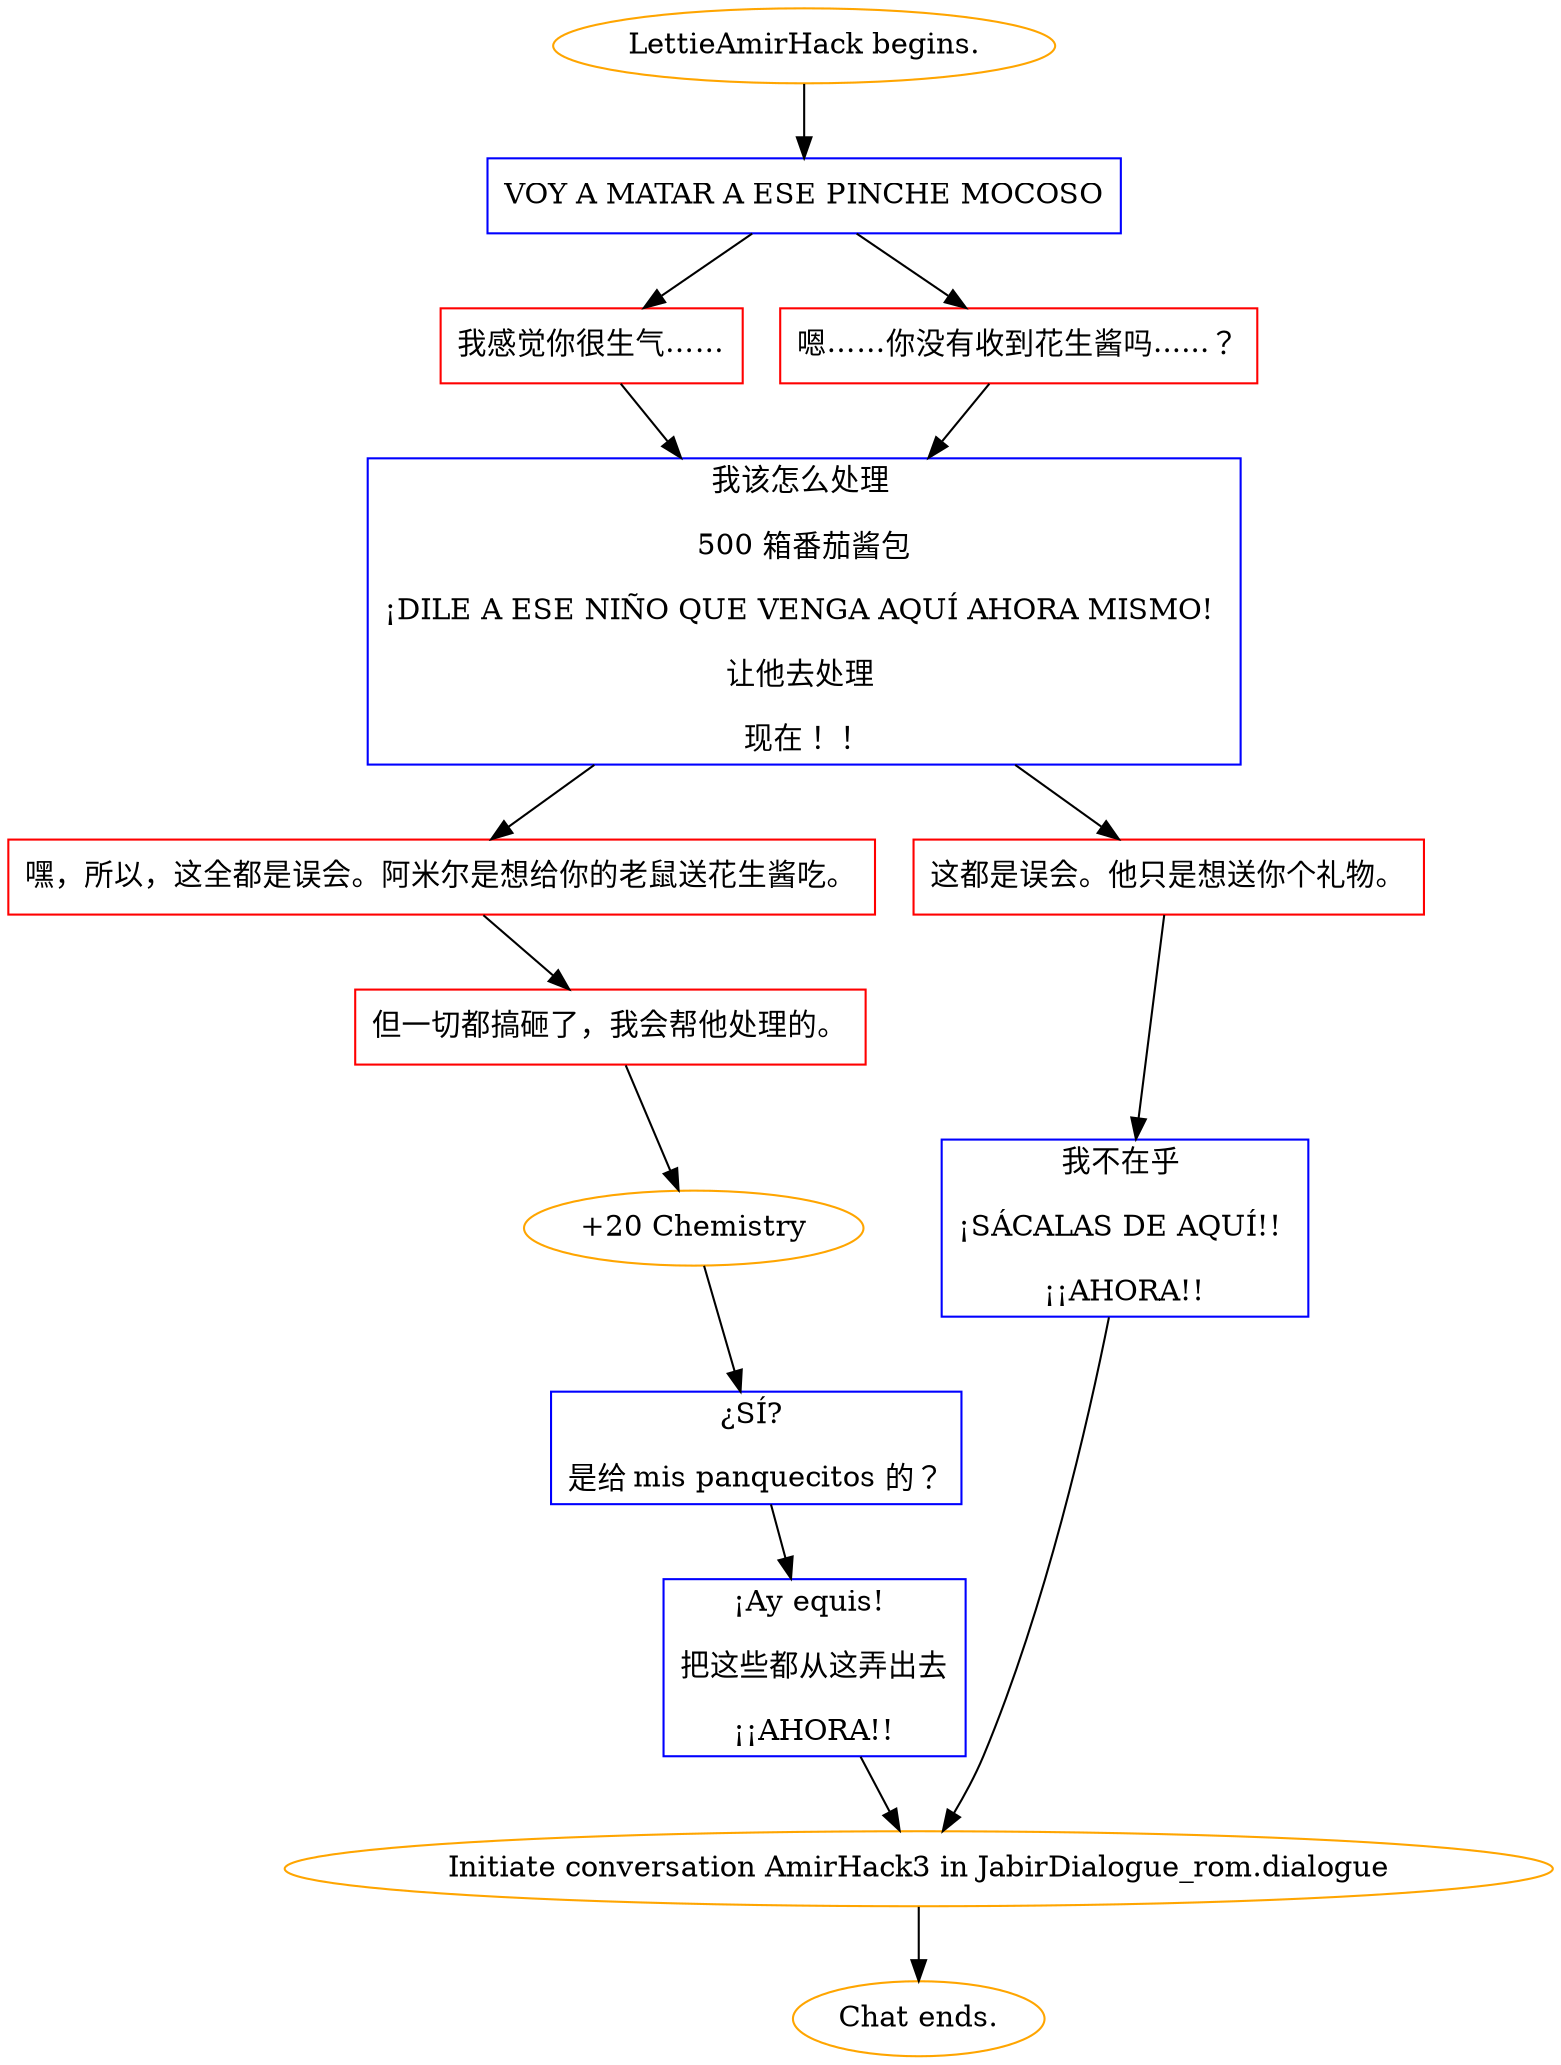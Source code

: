 digraph {
	"LettieAmirHack begins." [color=orange];
		"LettieAmirHack begins." -> j2316161106;
	j2316161106 [label="VOY A MATAR A ESE PINCHE MOCOSO",shape=box,color=blue];
		j2316161106 -> j3204137;
		j2316161106 -> j316759338;
	j3204137 [label="我感觉你很生气……",shape=box,color=red];
		j3204137 -> j346501802;
	j316759338 [label="嗯……你没有收到花生酱吗......？",shape=box,color=red];
		j316759338 -> j346501802;
	j346501802 [label="我该怎么处理 
500 箱番茄酱包
¡DILE A ESE NIÑO QUE VENGA AQUÍ AHORA MISMO! 
让他去处理 
现在！！",shape=box,color=blue];
		j346501802 -> j1913733157;
		j346501802 -> j1090633544;
	j1913733157 [label="嘿，所以，这全都是误会。阿米尔是想给你的老鼠送花生酱吃。",shape=box,color=red];
		j1913733157 -> j713575275;
	j1090633544 [label="这都是误会。他只是想送你个礼物。",shape=box,color=red];
		j1090633544 -> j4206745097;
	j713575275 [label="但一切都搞砸了，我会帮他处理的。",shape=box,color=red];
		j713575275 -> j339574916;
	j4206745097 [label="我不在乎 
¡SÁCALAS DE AQUÍ!! 
¡¡AHORA!!",shape=box,color=blue];
		j4206745097 -> "Initiate conversation AmirHack3 in JabirDialogue_rom.dialogue";
	j339574916 [label="+20 Chemistry",color=orange];
		j339574916 -> j384655938;
	"Initiate conversation AmirHack3 in JabirDialogue_rom.dialogue" [label="Initiate conversation AmirHack3 in JabirDialogue_rom.dialogue",color=orange];
		"Initiate conversation AmirHack3 in JabirDialogue_rom.dialogue" -> "Chat ends.";
	j384655938 [label="¿SÍ? 
是给 mis panquecitos 的？",shape=box,color=blue];
		j384655938 -> j2482671012;
	"Chat ends." [color=orange];
	j2482671012 [label="¡Ay equis! 
把这些都从这弄出去
¡¡AHORA!!",shape=box,color=blue];
		j2482671012 -> "Initiate conversation AmirHack3 in JabirDialogue_rom.dialogue";
}